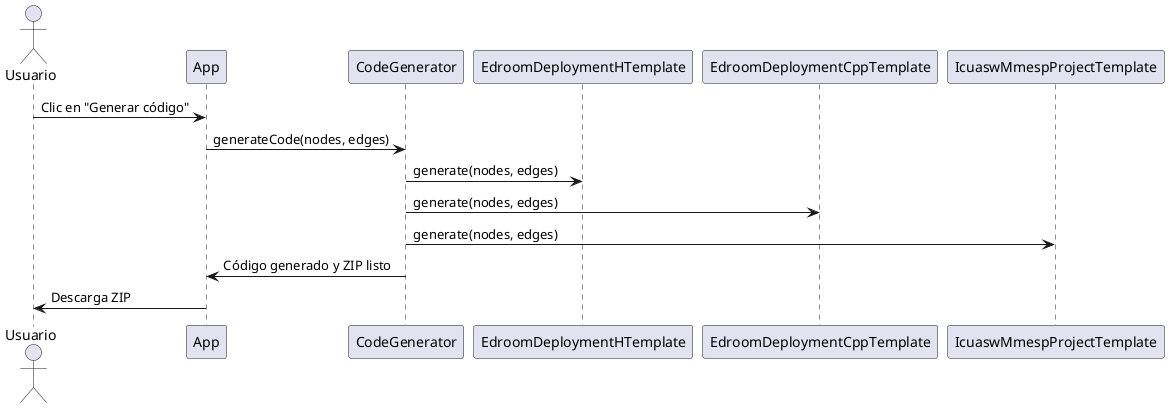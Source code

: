 @startuml

actor Usuario
participant App
participant CodeGenerator
participant EdroomDeploymentHTemplate
participant EdroomDeploymentCppTemplate
participant IcuaswMmespProjectTemplate

Usuario -> App : Clic en "Generar código"
App -> CodeGenerator : generateCode(nodes, edges)
CodeGenerator -> EdroomDeploymentHTemplate : generate(nodes, edges)
CodeGenerator -> EdroomDeploymentCppTemplate : generate(nodes, edges)
CodeGenerator -> IcuaswMmespProjectTemplate : generate(nodes, edges)
CodeGenerator -> App : Código generado y ZIP listo
App -> Usuario : Descarga ZIP

@enduml